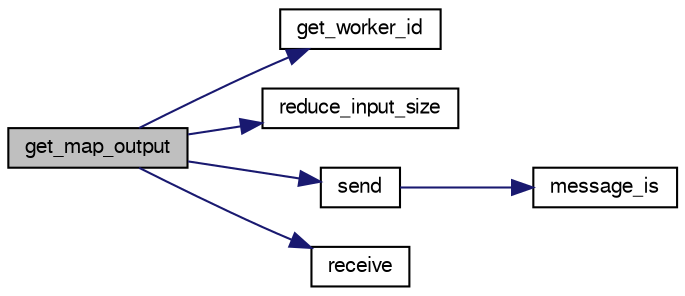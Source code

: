 digraph G
{
  edge [fontname="FreeSans",fontsize="10",labelfontname="FreeSans",labelfontsize="10"];
  node [fontname="FreeSans",fontsize="10",shape=record];
  rankdir="LR";
  Node1 [label="get_map_output",height=0.2,width=0.4,color="black", fillcolor="grey75", style="filled" fontcolor="black"];
  Node1 -> Node2 [color="midnightblue",fontsize="10",style="solid"];
  Node2 [label="get_worker_id",height=0.2,width=0.4,color="black", fillcolor="white", style="filled",URL="$worker_8c.html#ae11d5cff642be9c1c521ce9dff10f0ad",tooltip="Get the ID of a worker."];
  Node1 -> Node3 [color="midnightblue",fontsize="10",style="solid"];
  Node3 [label="reduce_input_size",height=0.2,width=0.4,color="black", fillcolor="white", style="filled",URL="$common_8c.html#a151110f4fee88df0190c99f7637b2b2e",tooltip="Return the input size of a reduce task."];
  Node1 -> Node4 [color="midnightblue",fontsize="10",style="solid"];
  Node4 [label="send",height=0.2,width=0.4,color="black", fillcolor="white", style="filled",URL="$common_8c.html#a385b12669d8faf7b5cdb54c1ae597e1c",tooltip="Send a message/task."];
  Node4 -> Node5 [color="midnightblue",fontsize="10",style="solid"];
  Node5 [label="message_is",height=0.2,width=0.4,color="black", fillcolor="white", style="filled",URL="$common_8c.html#ad37a02c988c597622a346cb5293243fb",tooltip="Compare the message from a task with a string."];
  Node1 -> Node6 [color="midnightblue",fontsize="10",style="solid"];
  Node6 [label="receive",height=0.2,width=0.4,color="black", fillcolor="white", style="filled",URL="$common_8c.html#a6fc60933b9eabe64a880f68eba3131cc",tooltip="Receive a message/task from a mailbox."];
}
